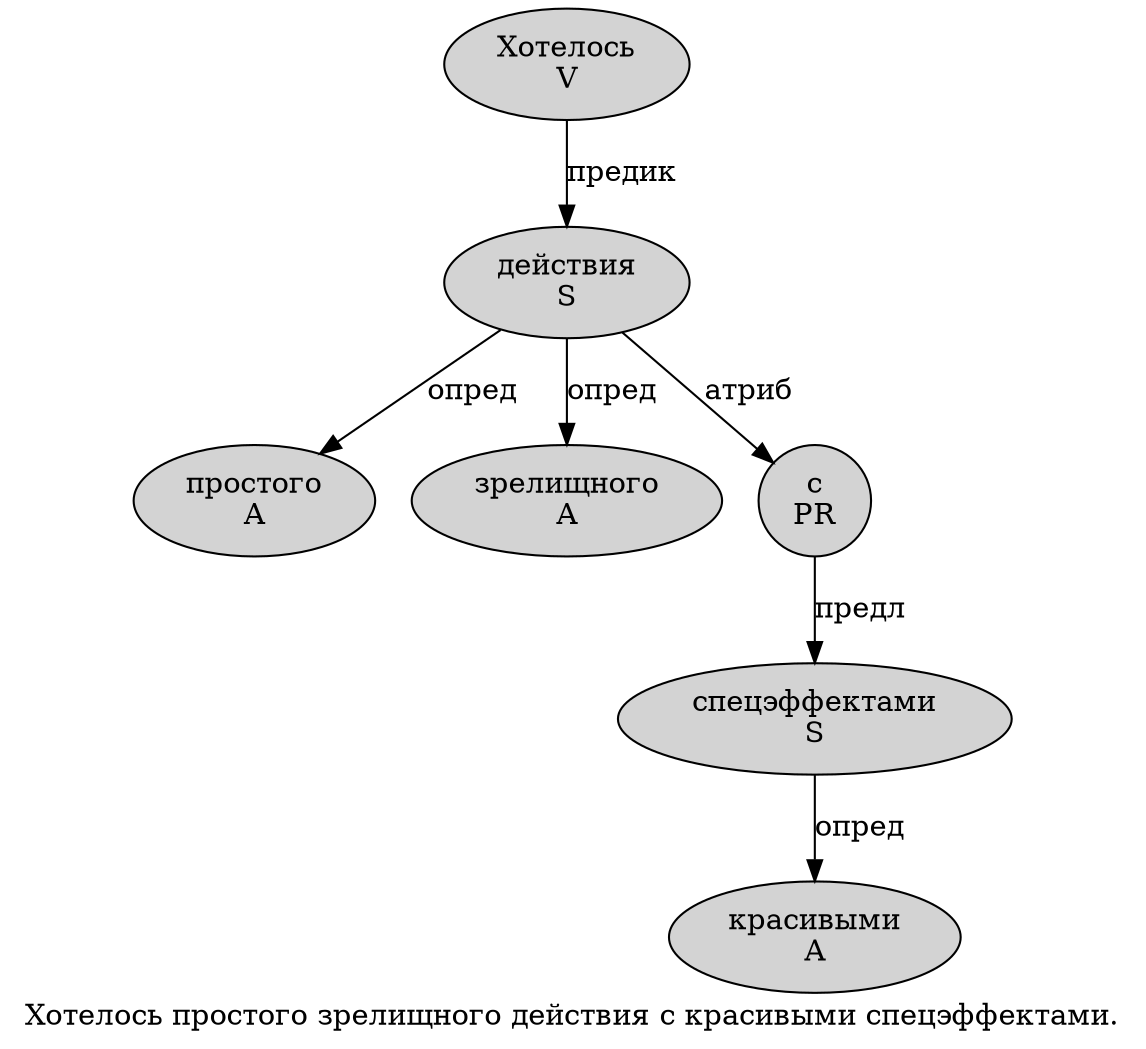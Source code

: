 digraph SENTENCE_4641 {
	graph [label="Хотелось простого зрелищного действия с красивыми спецэффектами."]
	node [style=filled]
		0 [label="Хотелось
V" color="" fillcolor=lightgray penwidth=1 shape=ellipse]
		1 [label="простого
A" color="" fillcolor=lightgray penwidth=1 shape=ellipse]
		2 [label="зрелищного
A" color="" fillcolor=lightgray penwidth=1 shape=ellipse]
		3 [label="действия
S" color="" fillcolor=lightgray penwidth=1 shape=ellipse]
		4 [label="с
PR" color="" fillcolor=lightgray penwidth=1 shape=ellipse]
		5 [label="красивыми
A" color="" fillcolor=lightgray penwidth=1 shape=ellipse]
		6 [label="спецэффектами
S" color="" fillcolor=lightgray penwidth=1 shape=ellipse]
			0 -> 3 [label="предик"]
			4 -> 6 [label="предл"]
			3 -> 1 [label="опред"]
			3 -> 2 [label="опред"]
			3 -> 4 [label="атриб"]
			6 -> 5 [label="опред"]
}